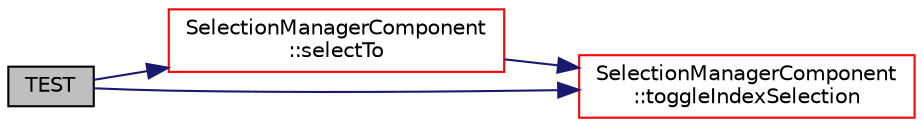 digraph "TEST"
{
 // LATEX_PDF_SIZE
  edge [fontname="Helvetica",fontsize="10",labelfontname="Helvetica",labelfontsize="10"];
  node [fontname="Helvetica",fontsize="10",shape=record];
  rankdir="LR";
  Node1 [label="TEST",height=0.2,width=0.4,color="black", fillcolor="grey75", style="filled", fontcolor="black",tooltip=" "];
  Node1 -> Node2 [color="midnightblue",fontsize="10",style="solid",fontname="Helvetica"];
  Node2 [label="SelectionManagerComponent\l::selectTo",height=0.2,width=0.4,color="red", fillcolor="white", style="filled",URL="$class_selection_manager_component.html#a925c547e294e52b14d4075aa60101c78",tooltip=" "];
  Node2 -> Node4 [color="midnightblue",fontsize="10",style="solid",fontname="Helvetica"];
  Node4 [label="SelectionManagerComponent\l::toggleIndexSelection",height=0.2,width=0.4,color="red", fillcolor="white", style="filled",URL="$class_selection_manager_component.html#a848f97d82d9afcbe730ea3613f0c5d2d",tooltip=" "];
  Node1 -> Node4 [color="midnightblue",fontsize="10",style="solid",fontname="Helvetica"];
}

